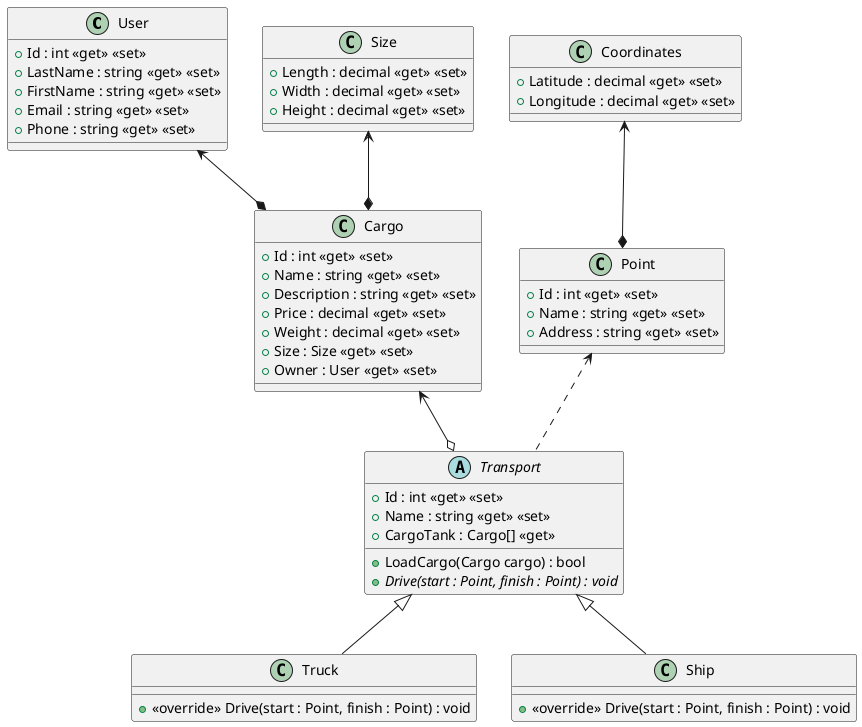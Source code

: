 @startuml

class User {
    + Id : int <<get>> <<set>>
    + LastName : string <<get>> <<set>>
    + FirstName : string <<get>> <<set>>
    + Email : string <<get>> <<set>>
    + Phone : string <<get>> <<set>>
}

class Size {
    + Length : decimal <<get>> <<set>>
    + Width : decimal <<get>> <<set>>
    + Height : decimal <<get>> <<set>>
}

Size <--* Cargo
User <--* Cargo
class Cargo {
    + Id : int <<get>> <<set>>
    + Name : string <<get>> <<set>>
    + Description : string <<get>> <<set>>
    + Price : decimal <<get>> <<set>>
    + Weight : decimal <<get>> <<set>>
    + Size : Size <<get>> <<set>>
    + Owner : User <<get>> <<set>>
}

class Coordinates {
    + Latitude : decimal <<get>> <<set>>
    + Longitude : decimal <<get>> <<set>>
}

Coordinates <--* Point
class Point {
    + Id : int <<get>> <<set>>
    + Name : string <<get>> <<set>>
    + Address : string <<get>> <<set>>
}

Cargo <--o Transport
Point <.. Transport
abstract class Transport{
    + Id : int <<get>> <<set>>
    + Name : string <<get>> <<set>>
    + CargoTank : Cargo[] <<get>>

    + LoadCargo(Cargo cargo) : bool
    + {abstract} Drive(start : Point, finish : Point) : void
}

Transport <|-- Truck
class Truck {
    + <<override>> Drive(start : Point, finish : Point) : void
}

Transport <|-- Ship
class Ship {
    + <<override>> Drive(start : Point, finish : Point) : void
}

@enduml